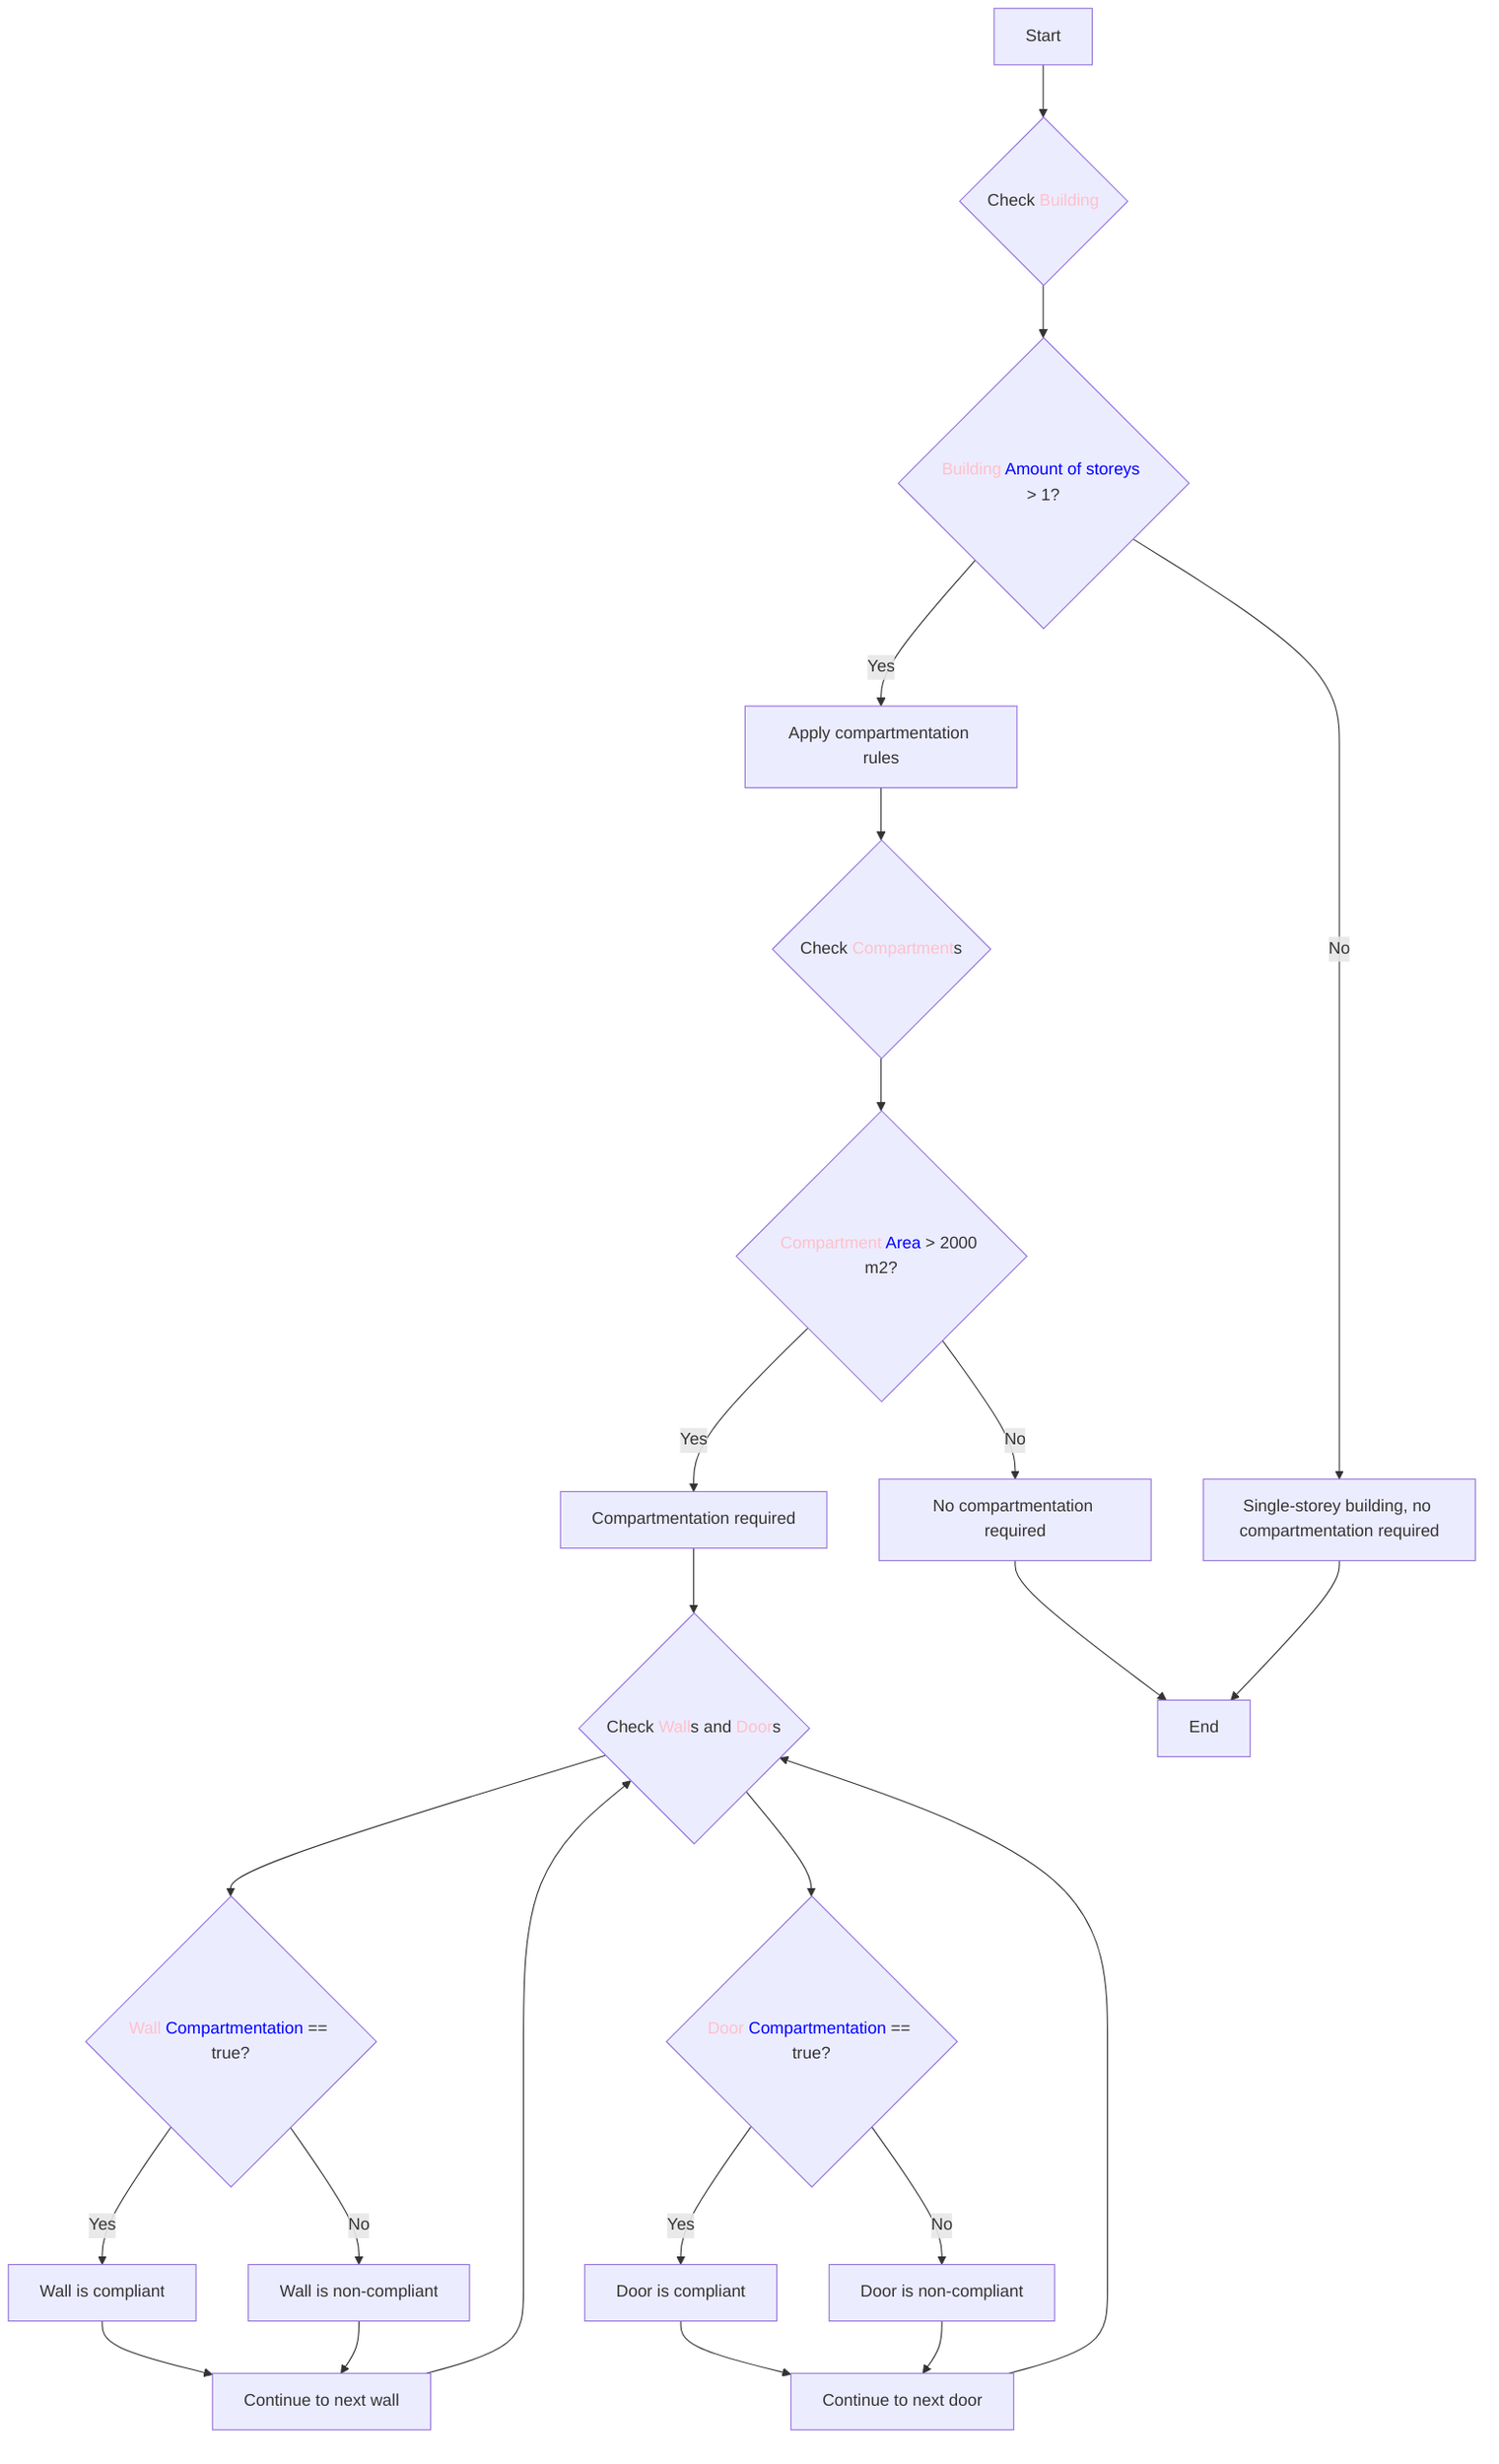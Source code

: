 flowchart TD
    A[Start] --> B{Check <font color='pink'>Building</font>}
    B --> C{<font color='pink'>Building</font> <font color='blue'>Amount of storeys</font> > 1?}
    C -->|Yes| D[Apply compartmentation rules]
    C -->|No| E[Single-storey building, no compartmentation required]
    D --> F{Check <font color='pink'>Compartment</font>s}
    F --> G{<font color='pink'>Compartment</font> <font color='blue'>Area</font> > 2000 m2?}
    G -->|Yes| H[Compartmentation required]
    G -->|No| I[No compartmentation required]
    H --> J{Check <font color='pink'>Wall</font>s and <font color='pink'>Door</font>s}
    J --> K{<font color='pink'>Wall</font> <font color='blue'>Compartmentation</font> == true?}
    K -->|Yes| L[Wall is compliant]
    K -->|No| M[Wall is non-compliant]
    J --> N{<font color='pink'>Door</font> <font color='blue'>Compartmentation</font> == true?}
    N -->|Yes| O[Door is compliant]
    N -->|No| P[Door is non-compliant]
    L --> Q[Continue to next wall]
    M --> Q
    O --> R[Continue to next door]
    P --> R
    I --> S[End]
    E --> S
    Q --> J
    R --> J